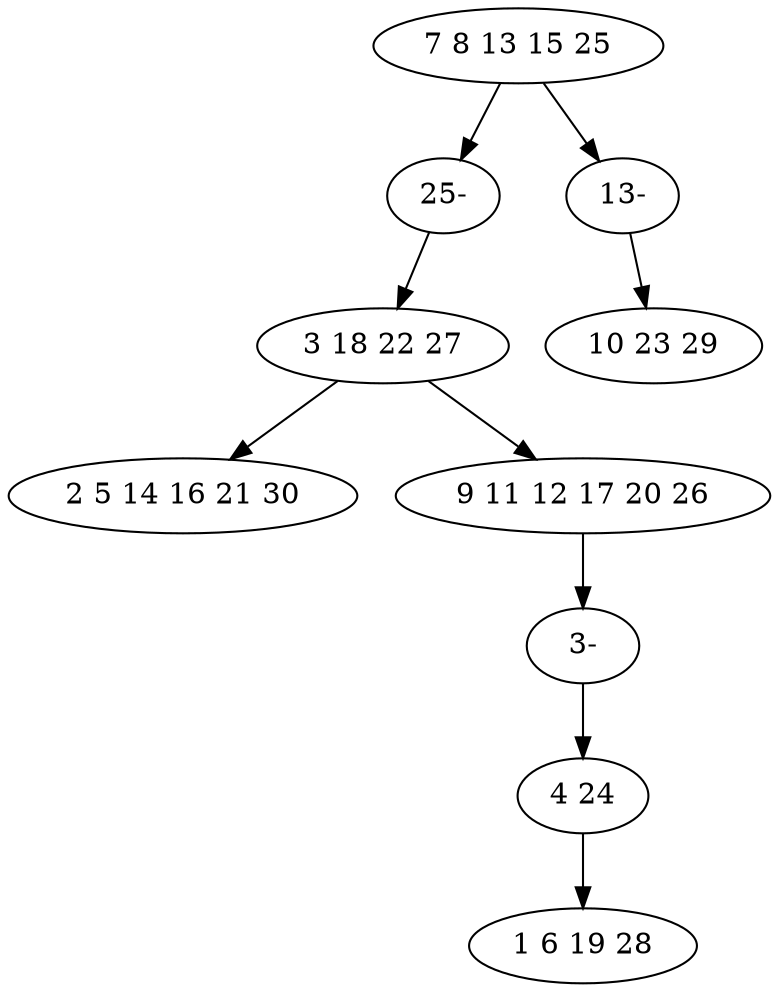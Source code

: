 digraph true_tree {
	"0" -> "9"
	"0" -> "8"
	"1" -> "3"
	"1" -> "4"
	"4" -> "7"
	"5" -> "6"
	"7" -> "5"
	"8" -> "2"
	"9" -> "1"
	"0" [label="7 8 13 15 25"];
	"1" [label="3 18 22 27"];
	"2" [label="10 23 29"];
	"3" [label="2 5 14 16 21 30"];
	"4" [label="9 11 12 17 20 26"];
	"5" [label="4 24"];
	"6" [label="1 6 19 28"];
	"7" [label="3-"];
	"8" [label="13-"];
	"9" [label="25-"];
}

